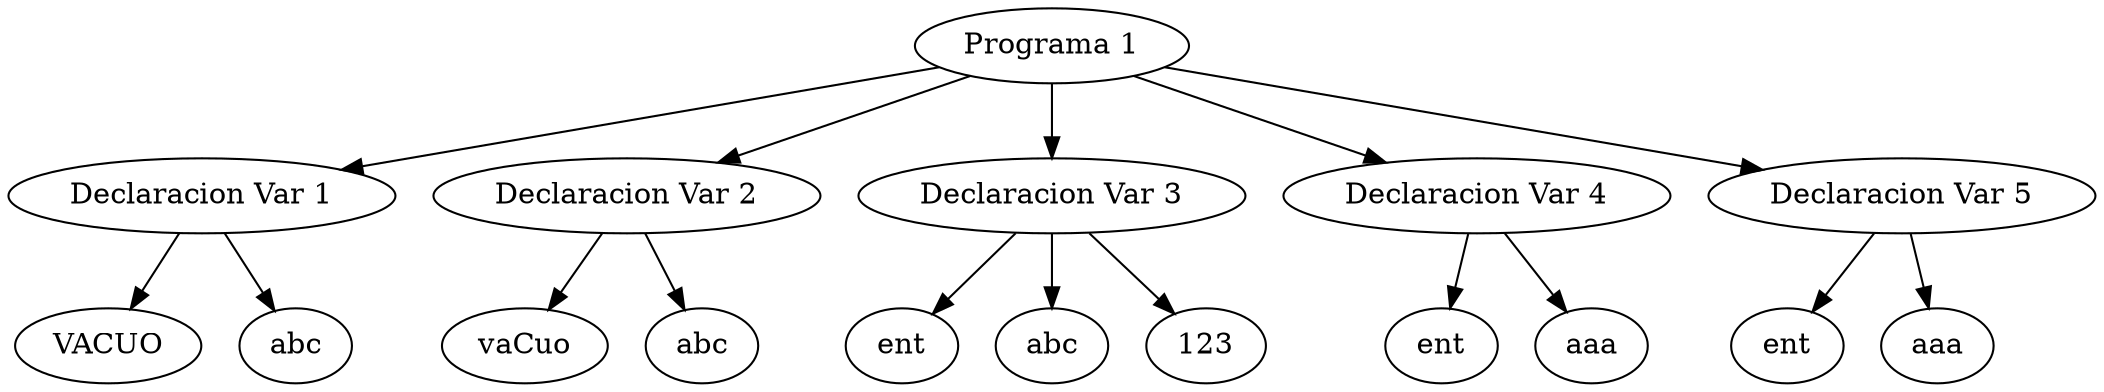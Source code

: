 digraph G {
	"Programa 1" -> "Declaracion Var 1"
	1 [label="VACUO"]
	"Declaracion Var 1" -> 1
	2 [label="abc"]
	"Declaracion Var 1" -> 2
	"Programa 1" -> "Declaracion Var 2"
	3 [label="vaCuo"]
	"Declaracion Var 2" -> 3
	4 [label="abc"]
	"Declaracion Var 2" -> 4
	"Programa 1" -> "Declaracion Var 3"
	5 [label="ent"]
	"Declaracion Var 3" -> 5
	6 [label="abc"]
	"Declaracion Var 3" -> 6
	7 [label="123"]
	"Declaracion Var 3" -> 7
	"Programa 1" -> "Declaracion Var 4"
	8 [label="ent"]
	"Declaracion Var 4" -> 8
	9 [label="aaa"]
	"Declaracion Var 4" -> 9
	"Programa 1" -> "Declaracion Var 5"
	10 [label="ent"]
	"Declaracion Var 5" -> 10
	11 [label="aaa"]
	"Declaracion Var 5" -> 11
}